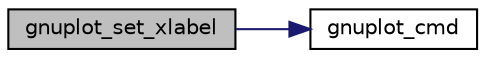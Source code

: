 digraph "gnuplot_set_xlabel"
{
 // LATEX_PDF_SIZE
  edge [fontname="Helvetica",fontsize="10",labelfontname="Helvetica",labelfontsize="10"];
  node [fontname="Helvetica",fontsize="10",shape=record];
  rankdir="LR";
  Node1 [label="gnuplot_set_xlabel",height=0.2,width=0.4,color="black", fillcolor="grey75", style="filled", fontcolor="black",tooltip="Sets the x label of a gnuplot session."];
  Node1 -> Node2 [color="midnightblue",fontsize="10",style="solid",fontname="Helvetica"];
  Node2 [label="gnuplot_cmd",height=0.2,width=0.4,color="black", fillcolor="white", style="filled",URL="$gnuplot__i_8c.html#a8c71c6b7a0d957fa9280bf4b984bf43a",tooltip="Sends a command to an active gnuplot session."];
}
